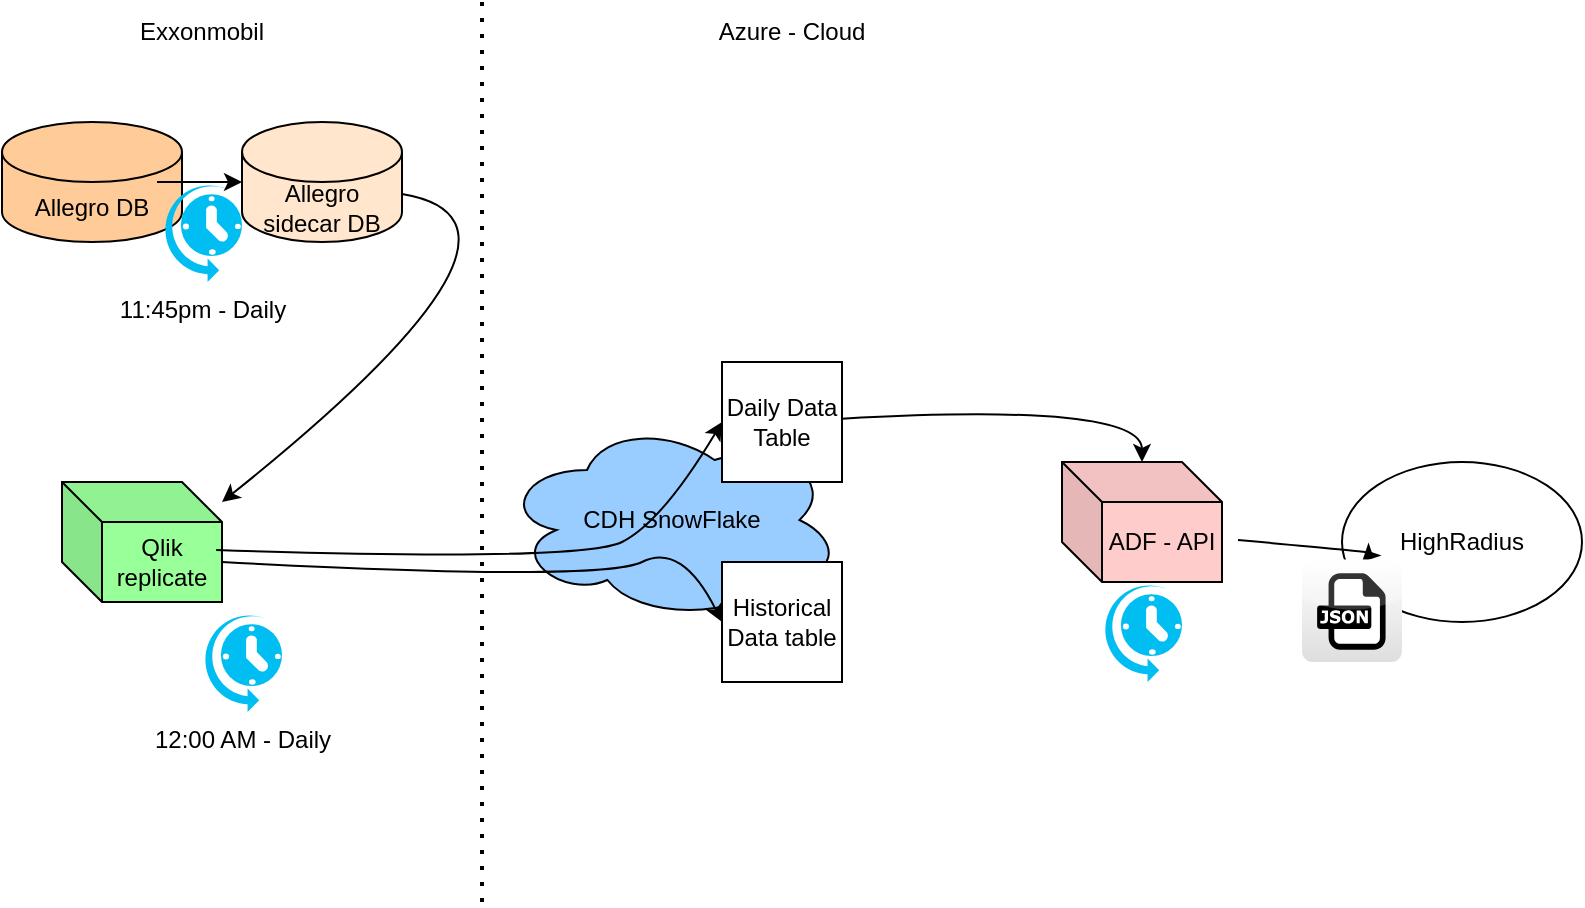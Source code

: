 <mxfile version="21.3.2" type="github">
  <diagram name="Page-1" id="XQ4qjG8iMD7zBMAsTVrn">
    <mxGraphModel dx="1674" dy="796" grid="1" gridSize="10" guides="1" tooltips="1" connect="1" arrows="1" fold="1" page="1" pageScale="1" pageWidth="850" pageHeight="1100" math="0" shadow="0">
      <root>
        <mxCell id="0" />
        <mxCell id="1" parent="0" />
        <mxCell id="-Ag2bXrMAinTQQ-7sqg4-1" value="Allegro DB" style="shape=cylinder3;whiteSpace=wrap;html=1;boundedLbl=1;backgroundOutline=1;size=15;fillColor=#FFCC99;" parent="1" vertex="1">
          <mxGeometry x="20" y="70" width="90" height="60" as="geometry" />
        </mxCell>
        <mxCell id="-Ag2bXrMAinTQQ-7sqg4-2" value="Allegro sidecar DB" style="shape=cylinder3;whiteSpace=wrap;html=1;boundedLbl=1;backgroundOutline=1;size=15;fillColor=#FFE6CC;" parent="1" vertex="1">
          <mxGeometry x="140" y="70" width="80" height="60" as="geometry" />
        </mxCell>
        <mxCell id="-Ag2bXrMAinTQQ-7sqg4-3" value="Qlik replicate" style="shape=cube;whiteSpace=wrap;html=1;boundedLbl=1;backgroundOutline=1;darkOpacity=0.05;darkOpacity2=0.1;fillColor=#99FF99;" parent="1" vertex="1">
          <mxGeometry x="50" y="250" width="80" height="60" as="geometry" />
        </mxCell>
        <mxCell id="-Ag2bXrMAinTQQ-7sqg4-4" value="CDH SnowFlake" style="ellipse;shape=cloud;whiteSpace=wrap;html=1;fillColor=#99CCFF;" parent="1" vertex="1">
          <mxGeometry x="270" y="219" width="170" height="100" as="geometry" />
        </mxCell>
        <mxCell id="-Ag2bXrMAinTQQ-7sqg4-10" value="Daily Data Table" style="whiteSpace=wrap;html=1;aspect=fixed;" parent="1" vertex="1">
          <mxGeometry x="380" y="190" width="60" height="60" as="geometry" />
        </mxCell>
        <mxCell id="-Ag2bXrMAinTQQ-7sqg4-11" value="Historical Data table" style="whiteSpace=wrap;html=1;aspect=fixed;" parent="1" vertex="1">
          <mxGeometry x="380" y="290" width="60" height="60" as="geometry" />
        </mxCell>
        <mxCell id="-Ag2bXrMAinTQQ-7sqg4-12" value="ADF - API" style="shape=cube;whiteSpace=wrap;html=1;boundedLbl=1;backgroundOutline=1;darkOpacity=0.05;darkOpacity2=0.1;fillColor=#FFCCCC;" parent="1" vertex="1">
          <mxGeometry x="550" y="240" width="80" height="60" as="geometry" />
        </mxCell>
        <mxCell id="-Ag2bXrMAinTQQ-7sqg4-13" value="HighRadius" style="ellipse;whiteSpace=wrap;html=1;" parent="1" vertex="1">
          <mxGeometry x="690" y="240" width="120" height="80" as="geometry" />
        </mxCell>
        <mxCell id="-Ag2bXrMAinTQQ-7sqg4-14" value="" style="curved=1;endArrow=classic;html=1;rounded=0;exitX=0.963;exitY=0.567;exitDx=0;exitDy=0;exitPerimeter=0;entryX=0;entryY=0.5;entryDx=0;entryDy=0;" parent="1" source="-Ag2bXrMAinTQQ-7sqg4-3" target="-Ag2bXrMAinTQQ-7sqg4-10" edge="1">
          <mxGeometry width="50" height="50" relative="1" as="geometry">
            <mxPoint x="400" y="430" as="sourcePoint" />
            <mxPoint x="450" y="380" as="targetPoint" />
            <Array as="points">
              <mxPoint x="310" y="290" />
              <mxPoint x="350" y="270" />
            </Array>
          </mxGeometry>
        </mxCell>
        <mxCell id="-Ag2bXrMAinTQQ-7sqg4-15" value="" style="curved=1;endArrow=classic;html=1;rounded=0;exitX=0;exitY=0;exitDx=80;exitDy=40;exitPerimeter=0;entryX=0;entryY=0.5;entryDx=0;entryDy=0;" parent="1" source="-Ag2bXrMAinTQQ-7sqg4-3" target="-Ag2bXrMAinTQQ-7sqg4-11" edge="1">
          <mxGeometry width="50" height="50" relative="1" as="geometry">
            <mxPoint x="137" y="294" as="sourcePoint" />
            <mxPoint x="435" y="200" as="targetPoint" />
            <Array as="points">
              <mxPoint x="320" y="300" />
              <mxPoint x="360" y="280" />
            </Array>
          </mxGeometry>
        </mxCell>
        <mxCell id="-Ag2bXrMAinTQQ-7sqg4-16" value="11:45pm - Daily" style="verticalLabelPosition=bottom;html=1;verticalAlign=top;align=center;strokeColor=none;fillColor=#00BEF2;shape=mxgraph.azure.scheduler;pointerEvents=1;" parent="1" vertex="1">
          <mxGeometry x="100" y="100" width="40" height="50" as="geometry" />
        </mxCell>
        <mxCell id="-Ag2bXrMAinTQQ-7sqg4-17" value="12:00 AM - Daily" style="verticalLabelPosition=bottom;html=1;verticalAlign=top;align=center;strokeColor=none;fillColor=#00BEF2;shape=mxgraph.azure.scheduler;pointerEvents=1;" parent="1" vertex="1">
          <mxGeometry x="120" y="315" width="40" height="50" as="geometry" />
        </mxCell>
        <mxCell id="-Ag2bXrMAinTQQ-7sqg4-18" value="" style="verticalLabelPosition=bottom;html=1;verticalAlign=top;align=center;strokeColor=none;fillColor=#00BEF2;shape=mxgraph.azure.scheduler;pointerEvents=1;" parent="1" vertex="1">
          <mxGeometry x="570" y="300" width="40" height="50" as="geometry" />
        </mxCell>
        <mxCell id="-Ag2bXrMAinTQQ-7sqg4-20" value="" style="curved=1;endArrow=classic;html=1;rounded=0;" parent="1" source="-Ag2bXrMAinTQQ-7sqg4-10" target="-Ag2bXrMAinTQQ-7sqg4-12" edge="1">
          <mxGeometry width="50" height="50" relative="1" as="geometry">
            <mxPoint x="505" y="190" as="sourcePoint" />
            <mxPoint x="620" y="150" as="targetPoint" />
            <Array as="points">
              <mxPoint x="590" y="210" />
            </Array>
          </mxGeometry>
        </mxCell>
        <mxCell id="-Ag2bXrMAinTQQ-7sqg4-21" value="" style="curved=1;endArrow=classic;html=1;rounded=0;exitX=1.1;exitY=0.65;exitDx=0;exitDy=0;exitPerimeter=0;" parent="1" source="-Ag2bXrMAinTQQ-7sqg4-12" edge="1">
          <mxGeometry width="50" height="50" relative="1" as="geometry">
            <mxPoint x="620" y="271" as="sourcePoint" />
            <mxPoint x="700" y="290" as="targetPoint" />
            <Array as="points">
              <mxPoint x="705" y="285" />
            </Array>
          </mxGeometry>
        </mxCell>
        <mxCell id="-Ag2bXrMAinTQQ-7sqg4-22" value="" style="curved=1;endArrow=classic;html=1;rounded=0;" parent="1" target="-Ag2bXrMAinTQQ-7sqg4-2" edge="1">
          <mxGeometry width="50" height="50" relative="1" as="geometry">
            <mxPoint x="97.5" y="100" as="sourcePoint" />
            <mxPoint x="182.5" y="144" as="targetPoint" />
            <Array as="points" />
          </mxGeometry>
        </mxCell>
        <mxCell id="-Ag2bXrMAinTQQ-7sqg4-23" value="" style="curved=1;endArrow=classic;html=1;rounded=0;entryX=1;entryY=0.167;entryDx=0;entryDy=0;entryPerimeter=0;" parent="1" target="-Ag2bXrMAinTQQ-7sqg4-3" edge="1">
          <mxGeometry width="50" height="50" relative="1" as="geometry">
            <mxPoint x="220" y="106" as="sourcePoint" />
            <mxPoint x="305" y="150" as="targetPoint" />
            <Array as="points">
              <mxPoint x="305" y="120" />
            </Array>
          </mxGeometry>
        </mxCell>
        <mxCell id="-Ag2bXrMAinTQQ-7sqg4-24" value="" style="endArrow=none;dashed=1;html=1;dashPattern=1 3;strokeWidth=2;rounded=0;" parent="1" edge="1">
          <mxGeometry width="50" height="50" relative="1" as="geometry">
            <mxPoint x="260" y="460" as="sourcePoint" />
            <mxPoint x="260" y="10" as="targetPoint" />
          </mxGeometry>
        </mxCell>
        <mxCell id="-Ag2bXrMAinTQQ-7sqg4-25" value="Exxonmobil" style="text;html=1;strokeColor=none;fillColor=none;align=center;verticalAlign=middle;whiteSpace=wrap;rounded=0;" parent="1" vertex="1">
          <mxGeometry x="90" y="10" width="60" height="30" as="geometry" />
        </mxCell>
        <mxCell id="-Ag2bXrMAinTQQ-7sqg4-26" value="Azure - Cloud" style="text;html=1;strokeColor=none;fillColor=none;align=center;verticalAlign=middle;whiteSpace=wrap;rounded=0;" parent="1" vertex="1">
          <mxGeometry x="350" y="10" width="130" height="30" as="geometry" />
        </mxCell>
        <mxCell id="-Ag2bXrMAinTQQ-7sqg4-29" value="" style="dashed=0;outlineConnect=0;html=1;align=center;labelPosition=center;verticalLabelPosition=bottom;verticalAlign=top;shape=mxgraph.webicons.json;gradientColor=#DFDEDE" parent="1" vertex="1">
          <mxGeometry x="670" y="288.8" width="50" height="51.2" as="geometry" />
        </mxCell>
      </root>
    </mxGraphModel>
  </diagram>
</mxfile>
